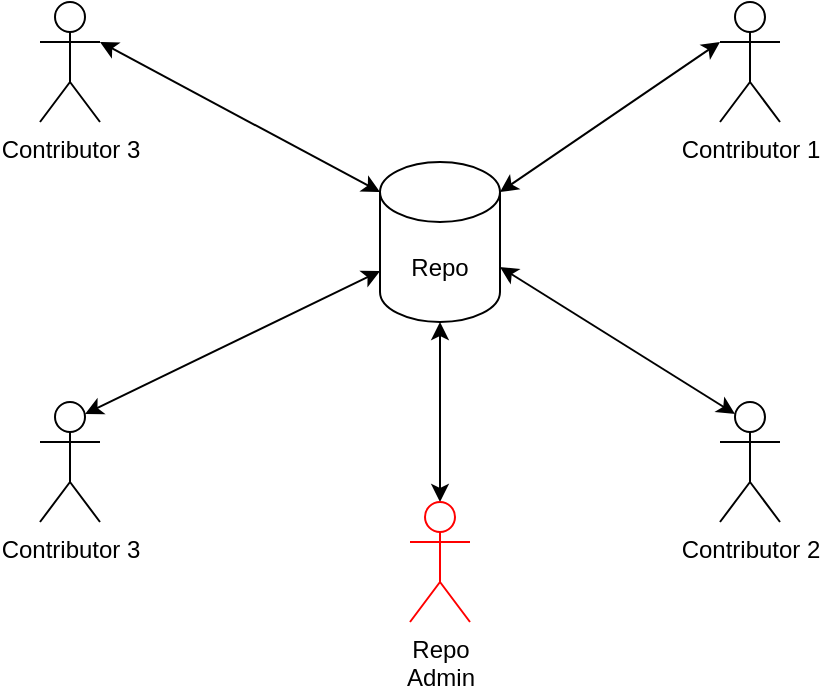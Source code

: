 <mxfile version="17.5.0" type="github">
  <diagram id="BdCd-Jc2sttQdYs7utRW" name="Page-1">
    <mxGraphModel dx="516" dy="409" grid="1" gridSize="10" guides="1" tooltips="1" connect="1" arrows="1" fold="1" page="1" pageScale="1" pageWidth="827" pageHeight="1169" math="0" shadow="0">
      <root>
        <mxCell id="0" />
        <mxCell id="1" parent="0" />
        <mxCell id="ReMXvSsvMALG4rh5zjqE-12" value="" style="endArrow=classic;startArrow=classic;html=1;rounded=0;exitX=0.5;exitY=0;exitDx=0;exitDy=0;exitPerimeter=0;entryX=0.5;entryY=1;entryDx=0;entryDy=0;entryPerimeter=0;" edge="1" parent="1" source="ReMXvSsvMALG4rh5zjqE-11" target="ReMXvSsvMALG4rh5zjqE-1">
          <mxGeometry width="50" height="50" relative="1" as="geometry">
            <mxPoint x="222.5" y="376" as="sourcePoint" />
            <mxPoint x="390" y="330" as="targetPoint" />
          </mxGeometry>
        </mxCell>
        <mxCell id="ReMXvSsvMALG4rh5zjqE-1" value="Repo" style="shape=cylinder3;whiteSpace=wrap;html=1;boundedLbl=1;backgroundOutline=1;size=15;" vertex="1" parent="1">
          <mxGeometry x="360" y="240" width="60" height="80" as="geometry" />
        </mxCell>
        <mxCell id="ReMXvSsvMALG4rh5zjqE-2" value="Contributor 2" style="shape=umlActor;verticalLabelPosition=bottom;verticalAlign=top;html=1;outlineConnect=0;" vertex="1" parent="1">
          <mxGeometry x="530" y="360" width="30" height="60" as="geometry" />
        </mxCell>
        <mxCell id="ReMXvSsvMALG4rh5zjqE-3" value="Contributor 1" style="shape=umlActor;verticalLabelPosition=bottom;verticalAlign=top;html=1;outlineConnect=0;" vertex="1" parent="1">
          <mxGeometry x="530" y="160" width="30" height="60" as="geometry" />
        </mxCell>
        <mxCell id="ReMXvSsvMALG4rh5zjqE-4" value="Contributor 3" style="shape=umlActor;verticalLabelPosition=bottom;verticalAlign=top;html=1;outlineConnect=0;" vertex="1" parent="1">
          <mxGeometry x="190" y="160" width="30" height="60" as="geometry" />
        </mxCell>
        <mxCell id="ReMXvSsvMALG4rh5zjqE-5" value="Contributor 3" style="shape=umlActor;verticalLabelPosition=bottom;verticalAlign=top;html=1;outlineConnect=0;" vertex="1" parent="1">
          <mxGeometry x="190" y="360" width="30" height="60" as="geometry" />
        </mxCell>
        <mxCell id="ReMXvSsvMALG4rh5zjqE-6" value="" style="endArrow=classic;startArrow=classic;html=1;rounded=0;exitX=0.75;exitY=0.1;exitDx=0;exitDy=0;exitPerimeter=0;" edge="1" parent="1" source="ReMXvSsvMALG4rh5zjqE-5" target="ReMXvSsvMALG4rh5zjqE-1">
          <mxGeometry width="50" height="50" relative="1" as="geometry">
            <mxPoint x="340" y="320" as="sourcePoint" />
            <mxPoint x="390" y="270" as="targetPoint" />
          </mxGeometry>
        </mxCell>
        <mxCell id="ReMXvSsvMALG4rh5zjqE-8" value="" style="endArrow=classic;startArrow=classic;html=1;rounded=0;exitX=0.25;exitY=0.1;exitDx=0;exitDy=0;exitPerimeter=0;entryX=1;entryY=0;entryDx=0;entryDy=52.5;entryPerimeter=0;" edge="1" parent="1" source="ReMXvSsvMALG4rh5zjqE-2" target="ReMXvSsvMALG4rh5zjqE-1">
          <mxGeometry width="50" height="50" relative="1" as="geometry">
            <mxPoint x="520" y="360" as="sourcePoint" />
            <mxPoint x="370" y="304.535" as="targetPoint" />
          </mxGeometry>
        </mxCell>
        <mxCell id="ReMXvSsvMALG4rh5zjqE-9" value="" style="endArrow=classic;startArrow=classic;html=1;rounded=0;entryX=0;entryY=0;entryDx=0;entryDy=15;entryPerimeter=0;exitX=1;exitY=0.333;exitDx=0;exitDy=0;exitPerimeter=0;" edge="1" parent="1" source="ReMXvSsvMALG4rh5zjqE-4" target="ReMXvSsvMALG4rh5zjqE-1">
          <mxGeometry width="50" height="50" relative="1" as="geometry">
            <mxPoint x="230" y="150" as="sourcePoint" />
            <mxPoint x="370" y="304.535" as="targetPoint" />
            <Array as="points" />
          </mxGeometry>
        </mxCell>
        <mxCell id="ReMXvSsvMALG4rh5zjqE-10" value="" style="endArrow=classic;startArrow=classic;html=1;rounded=0;entryX=0;entryY=0.333;entryDx=0;entryDy=0;entryPerimeter=0;exitX=1;exitY=0;exitDx=0;exitDy=15;exitPerimeter=0;" edge="1" parent="1" source="ReMXvSsvMALG4rh5zjqE-1" target="ReMXvSsvMALG4rh5zjqE-3">
          <mxGeometry width="50" height="50" relative="1" as="geometry">
            <mxPoint x="230" y="190" as="sourcePoint" />
            <mxPoint x="370" y="265" as="targetPoint" />
            <Array as="points" />
          </mxGeometry>
        </mxCell>
        <mxCell id="ReMXvSsvMALG4rh5zjqE-11" value="Repo&lt;br&gt;Admin" style="shape=umlActor;verticalLabelPosition=bottom;verticalAlign=top;html=1;outlineConnect=0;strokeColor=#FF0000;" vertex="1" parent="1">
          <mxGeometry x="375" y="410" width="30" height="60" as="geometry" />
        </mxCell>
      </root>
    </mxGraphModel>
  </diagram>
</mxfile>
